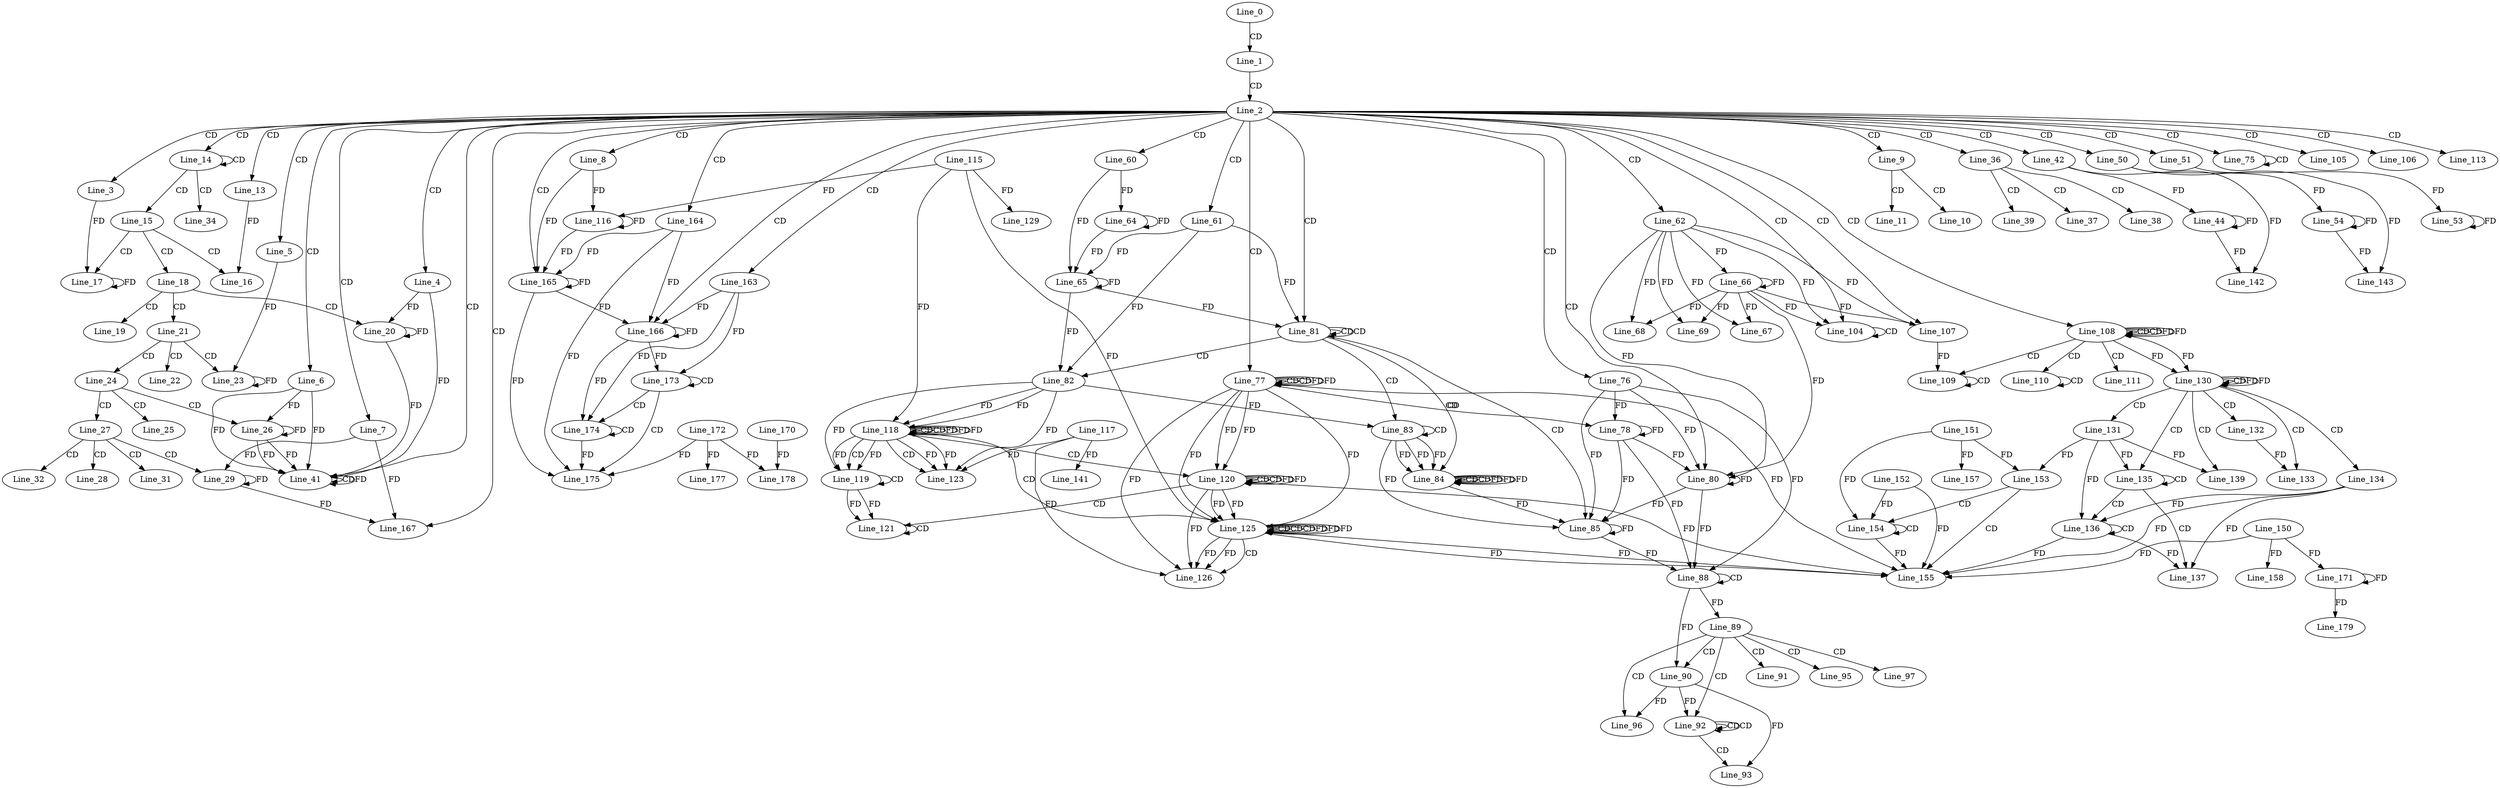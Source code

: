 digraph G {
  Line_0;
  Line_1;
  Line_2;
  Line_3;
  Line_4;
  Line_5;
  Line_6;
  Line_7;
  Line_8;
  Line_9;
  Line_10;
  Line_11;
  Line_13;
  Line_14;
  Line_15;
  Line_16;
  Line_17;
  Line_18;
  Line_19;
  Line_20;
  Line_21;
  Line_22;
  Line_23;
  Line_24;
  Line_25;
  Line_26;
  Line_27;
  Line_28;
  Line_29;
  Line_31;
  Line_32;
  Line_34;
  Line_36;
  Line_37;
  Line_38;
  Line_39;
  Line_41;
  Line_41;
  Line_42;
  Line_44;
  Line_50;
  Line_51;
  Line_53;
  Line_53;
  Line_54;
  Line_60;
  Line_61;
  Line_62;
  Line_64;
  Line_65;
  Line_65;
  Line_66;
  Line_66;
  Line_67;
  Line_68;
  Line_69;
  Line_75;
  Line_75;
  Line_76;
  Line_77;
  Line_77;
  Line_77;
  Line_78;
  Line_80;
  Line_80;
  Line_81;
  Line_81;
  Line_82;
  Line_82;
  Line_83;
  Line_83;
  Line_84;
  Line_84;
  Line_84;
  Line_84;
  Line_84;
  Line_85;
  Line_88;
  Line_88;
  Line_89;
  Line_89;
  Line_90;
  Line_90;
  Line_91;
  Line_92;
  Line_92;
  Line_93;
  Line_93;
  Line_95;
  Line_96;
  Line_97;
  Line_104;
  Line_104;
  Line_105;
  Line_106;
  Line_107;
  Line_107;
  Line_108;
  Line_108;
  Line_108;
  Line_109;
  Line_109;
  Line_110;
  Line_110;
  Line_111;
  Line_113;
  Line_116;
  Line_116;
  Line_115;
  Line_118;
  Line_118;
  Line_118;
  Line_118;
  Line_118;
  Line_119;
  Line_119;
  Line_120;
  Line_120;
  Line_120;
  Line_121;
  Line_121;
  Line_123;
  Line_117;
  Line_125;
  Line_125;
  Line_125;
  Line_125;
  Line_125;
  Line_126;
  Line_129;
  Line_130;
  Line_130;
  Line_130;
  Line_131;
  Line_132;
  Line_133;
  Line_134;
  Line_135;
  Line_135;
  Line_136;
  Line_136;
  Line_137;
  Line_139;
  Line_141;
  Line_142;
  Line_143;
  Line_153;
  Line_151;
  Line_153;
  Line_154;
  Line_154;
  Line_152;
  Line_155;
  Line_150;
  Line_157;
  Line_158;
  Line_163;
  Line_164;
  Line_165;
  Line_165;
  Line_166;
  Line_166;
  Line_166;
  Line_167;
  Line_171;
  Line_173;
  Line_173;
  Line_174;
  Line_174;
  Line_175;
  Line_172;
  Line_175;
  Line_177;
  Line_178;
  Line_170;
  Line_178;
  Line_179;
  Line_0 -> Line_1 [ label="CD" ];
  Line_1 -> Line_2 [ label="CD" ];
  Line_2 -> Line_3 [ label="CD" ];
  Line_2 -> Line_4 [ label="CD" ];
  Line_2 -> Line_5 [ label="CD" ];
  Line_2 -> Line_6 [ label="CD" ];
  Line_2 -> Line_7 [ label="CD" ];
  Line_2 -> Line_8 [ label="CD" ];
  Line_2 -> Line_9 [ label="CD" ];
  Line_9 -> Line_10 [ label="CD" ];
  Line_9 -> Line_11 [ label="CD" ];
  Line_2 -> Line_13 [ label="CD" ];
  Line_2 -> Line_14 [ label="CD" ];
  Line_14 -> Line_14 [ label="CD" ];
  Line_14 -> Line_15 [ label="CD" ];
  Line_15 -> Line_16 [ label="CD" ];
  Line_13 -> Line_16 [ label="FD" ];
  Line_15 -> Line_17 [ label="CD" ];
  Line_17 -> Line_17 [ label="FD" ];
  Line_3 -> Line_17 [ label="FD" ];
  Line_15 -> Line_18 [ label="CD" ];
  Line_18 -> Line_19 [ label="CD" ];
  Line_18 -> Line_20 [ label="CD" ];
  Line_20 -> Line_20 [ label="FD" ];
  Line_4 -> Line_20 [ label="FD" ];
  Line_18 -> Line_21 [ label="CD" ];
  Line_21 -> Line_22 [ label="CD" ];
  Line_21 -> Line_23 [ label="CD" ];
  Line_23 -> Line_23 [ label="FD" ];
  Line_5 -> Line_23 [ label="FD" ];
  Line_21 -> Line_24 [ label="CD" ];
  Line_24 -> Line_25 [ label="CD" ];
  Line_24 -> Line_26 [ label="CD" ];
  Line_26 -> Line_26 [ label="FD" ];
  Line_6 -> Line_26 [ label="FD" ];
  Line_24 -> Line_27 [ label="CD" ];
  Line_27 -> Line_28 [ label="CD" ];
  Line_27 -> Line_29 [ label="CD" ];
  Line_29 -> Line_29 [ label="FD" ];
  Line_7 -> Line_29 [ label="FD" ];
  Line_27 -> Line_31 [ label="CD" ];
  Line_27 -> Line_32 [ label="CD" ];
  Line_14 -> Line_34 [ label="CD" ];
  Line_2 -> Line_36 [ label="CD" ];
  Line_36 -> Line_37 [ label="CD" ];
  Line_36 -> Line_38 [ label="CD" ];
  Line_36 -> Line_39 [ label="CD" ];
  Line_2 -> Line_41 [ label="CD" ];
  Line_26 -> Line_41 [ label="FD" ];
  Line_6 -> Line_41 [ label="FD" ];
  Line_41 -> Line_41 [ label="CD" ];
  Line_26 -> Line_41 [ label="FD" ];
  Line_6 -> Line_41 [ label="FD" ];
  Line_41 -> Line_41 [ label="FD" ];
  Line_20 -> Line_41 [ label="FD" ];
  Line_4 -> Line_41 [ label="FD" ];
  Line_2 -> Line_42 [ label="CD" ];
  Line_42 -> Line_44 [ label="FD" ];
  Line_44 -> Line_44 [ label="FD" ];
  Line_2 -> Line_50 [ label="CD" ];
  Line_2 -> Line_51 [ label="CD" ];
  Line_51 -> Line_53 [ label="FD" ];
  Line_53 -> Line_53 [ label="FD" ];
  Line_50 -> Line_54 [ label="FD" ];
  Line_54 -> Line_54 [ label="FD" ];
  Line_2 -> Line_60 [ label="CD" ];
  Line_2 -> Line_61 [ label="CD" ];
  Line_2 -> Line_62 [ label="CD" ];
  Line_60 -> Line_64 [ label="FD" ];
  Line_64 -> Line_64 [ label="FD" ];
  Line_61 -> Line_65 [ label="FD" ];
  Line_65 -> Line_65 [ label="FD" ];
  Line_60 -> Line_65 [ label="FD" ];
  Line_64 -> Line_65 [ label="FD" ];
  Line_62 -> Line_66 [ label="FD" ];
  Line_66 -> Line_66 [ label="FD" ];
  Line_62 -> Line_67 [ label="FD" ];
  Line_66 -> Line_67 [ label="FD" ];
  Line_62 -> Line_68 [ label="FD" ];
  Line_66 -> Line_68 [ label="FD" ];
  Line_62 -> Line_69 [ label="FD" ];
  Line_66 -> Line_69 [ label="FD" ];
  Line_2 -> Line_75 [ label="CD" ];
  Line_75 -> Line_75 [ label="CD" ];
  Line_2 -> Line_76 [ label="CD" ];
  Line_2 -> Line_77 [ label="CD" ];
  Line_77 -> Line_77 [ label="CD" ];
  Line_77 -> Line_77 [ label="CD" ];
  Line_77 -> Line_77 [ label="FD" ];
  Line_77 -> Line_78 [ label="CD" ];
  Line_78 -> Line_78 [ label="FD" ];
  Line_76 -> Line_78 [ label="FD" ];
  Line_2 -> Line_80 [ label="CD" ];
  Line_78 -> Line_80 [ label="FD" ];
  Line_76 -> Line_80 [ label="FD" ];
  Line_80 -> Line_80 [ label="FD" ];
  Line_62 -> Line_80 [ label="FD" ];
  Line_66 -> Line_80 [ label="FD" ];
  Line_2 -> Line_81 [ label="CD" ];
  Line_81 -> Line_81 [ label="CD" ];
  Line_81 -> Line_81 [ label="CD" ];
  Line_61 -> Line_81 [ label="FD" ];
  Line_65 -> Line_81 [ label="FD" ];
  Line_81 -> Line_82 [ label="CD" ];
  Line_61 -> Line_82 [ label="FD" ];
  Line_65 -> Line_82 [ label="FD" ];
  Line_81 -> Line_83 [ label="CD" ];
  Line_83 -> Line_83 [ label="CD" ];
  Line_82 -> Line_83 [ label="FD" ];
  Line_81 -> Line_84 [ label="CD" ];
  Line_83 -> Line_84 [ label="FD" ];
  Line_84 -> Line_84 [ label="CD" ];
  Line_83 -> Line_84 [ label="FD" ];
  Line_84 -> Line_84 [ label="CD" ];
  Line_83 -> Line_84 [ label="FD" ];
  Line_84 -> Line_84 [ label="FD" ];
  Line_81 -> Line_85 [ label="CD" ];
  Line_85 -> Line_85 [ label="FD" ];
  Line_78 -> Line_85 [ label="FD" ];
  Line_76 -> Line_85 [ label="FD" ];
  Line_80 -> Line_85 [ label="FD" ];
  Line_83 -> Line_85 [ label="FD" ];
  Line_84 -> Line_85 [ label="FD" ];
  Line_88 -> Line_88 [ label="CD" ];
  Line_85 -> Line_88 [ label="FD" ];
  Line_78 -> Line_88 [ label="FD" ];
  Line_76 -> Line_88 [ label="FD" ];
  Line_80 -> Line_88 [ label="FD" ];
  Line_88 -> Line_89 [ label="FD" ];
  Line_89 -> Line_90 [ label="CD" ];
  Line_88 -> Line_90 [ label="FD" ];
  Line_89 -> Line_91 [ label="CD" ];
  Line_89 -> Line_92 [ label="CD" ];
  Line_92 -> Line_92 [ label="CD" ];
  Line_92 -> Line_92 [ label="CD" ];
  Line_90 -> Line_92 [ label="FD" ];
  Line_92 -> Line_93 [ label="CD" ];
  Line_90 -> Line_93 [ label="FD" ];
  Line_89 -> Line_95 [ label="CD" ];
  Line_89 -> Line_96 [ label="CD" ];
  Line_90 -> Line_96 [ label="FD" ];
  Line_89 -> Line_97 [ label="CD" ];
  Line_2 -> Line_104 [ label="CD" ];
  Line_104 -> Line_104 [ label="CD" ];
  Line_62 -> Line_104 [ label="FD" ];
  Line_66 -> Line_104 [ label="FD" ];
  Line_2 -> Line_105 [ label="CD" ];
  Line_2 -> Line_106 [ label="CD" ];
  Line_2 -> Line_107 [ label="CD" ];
  Line_62 -> Line_107 [ label="FD" ];
  Line_66 -> Line_107 [ label="FD" ];
  Line_2 -> Line_108 [ label="CD" ];
  Line_108 -> Line_108 [ label="CD" ];
  Line_108 -> Line_108 [ label="CD" ];
  Line_108 -> Line_108 [ label="FD" ];
  Line_108 -> Line_109 [ label="CD" ];
  Line_109 -> Line_109 [ label="CD" ];
  Line_107 -> Line_109 [ label="FD" ];
  Line_108 -> Line_110 [ label="CD" ];
  Line_110 -> Line_110 [ label="CD" ];
  Line_108 -> Line_111 [ label="CD" ];
  Line_2 -> Line_113 [ label="CD" ];
  Line_8 -> Line_116 [ label="FD" ];
  Line_116 -> Line_116 [ label="FD" ];
  Line_115 -> Line_116 [ label="FD" ];
  Line_82 -> Line_118 [ label="FD" ];
  Line_118 -> Line_118 [ label="CD" ];
  Line_118 -> Line_118 [ label="CD" ];
  Line_115 -> Line_118 [ label="FD" ];
  Line_118 -> Line_118 [ label="FD" ];
  Line_82 -> Line_118 [ label="FD" ];
  Line_118 -> Line_119 [ label="CD" ];
  Line_119 -> Line_119 [ label="CD" ];
  Line_118 -> Line_119 [ label="FD" ];
  Line_118 -> Line_119 [ label="FD" ];
  Line_82 -> Line_119 [ label="FD" ];
  Line_118 -> Line_120 [ label="CD" ];
  Line_120 -> Line_120 [ label="CD" ];
  Line_77 -> Line_120 [ label="FD" ];
  Line_120 -> Line_120 [ label="CD" ];
  Line_120 -> Line_120 [ label="FD" ];
  Line_77 -> Line_120 [ label="FD" ];
  Line_120 -> Line_121 [ label="CD" ];
  Line_119 -> Line_121 [ label="FD" ];
  Line_121 -> Line_121 [ label="CD" ];
  Line_119 -> Line_121 [ label="FD" ];
  Line_118 -> Line_123 [ label="CD" ];
  Line_117 -> Line_123 [ label="FD" ];
  Line_118 -> Line_123 [ label="FD" ];
  Line_118 -> Line_123 [ label="FD" ];
  Line_82 -> Line_123 [ label="FD" ];
  Line_118 -> Line_125 [ label="CD" ];
  Line_125 -> Line_125 [ label="CD" ];
  Line_120 -> Line_125 [ label="FD" ];
  Line_77 -> Line_125 [ label="FD" ];
  Line_125 -> Line_125 [ label="CD" ];
  Line_125 -> Line_125 [ label="CD" ];
  Line_115 -> Line_125 [ label="FD" ];
  Line_125 -> Line_125 [ label="FD" ];
  Line_120 -> Line_125 [ label="FD" ];
  Line_77 -> Line_125 [ label="FD" ];
  Line_125 -> Line_126 [ label="CD" ];
  Line_117 -> Line_126 [ label="FD" ];
  Line_125 -> Line_126 [ label="FD" ];
  Line_125 -> Line_126 [ label="FD" ];
  Line_120 -> Line_126 [ label="FD" ];
  Line_77 -> Line_126 [ label="FD" ];
  Line_115 -> Line_129 [ label="FD" ];
  Line_108 -> Line_130 [ label="FD" ];
  Line_130 -> Line_130 [ label="CD" ];
  Line_130 -> Line_130 [ label="FD" ];
  Line_108 -> Line_130 [ label="FD" ];
  Line_130 -> Line_131 [ label="CD" ];
  Line_130 -> Line_132 [ label="CD" ];
  Line_130 -> Line_133 [ label="CD" ];
  Line_132 -> Line_133 [ label="FD" ];
  Line_130 -> Line_134 [ label="CD" ];
  Line_130 -> Line_135 [ label="CD" ];
  Line_135 -> Line_135 [ label="CD" ];
  Line_131 -> Line_135 [ label="FD" ];
  Line_135 -> Line_136 [ label="CD" ];
  Line_136 -> Line_136 [ label="CD" ];
  Line_131 -> Line_136 [ label="FD" ];
  Line_134 -> Line_136 [ label="FD" ];
  Line_135 -> Line_137 [ label="CD" ];
  Line_134 -> Line_137 [ label="FD" ];
  Line_136 -> Line_137 [ label="FD" ];
  Line_130 -> Line_139 [ label="CD" ];
  Line_131 -> Line_139 [ label="FD" ];
  Line_117 -> Line_141 [ label="FD" ];
  Line_42 -> Line_142 [ label="FD" ];
  Line_44 -> Line_142 [ label="FD" ];
  Line_50 -> Line_143 [ label="FD" ];
  Line_54 -> Line_143 [ label="FD" ];
  Line_131 -> Line_153 [ label="FD" ];
  Line_151 -> Line_153 [ label="FD" ];
  Line_153 -> Line_154 [ label="CD" ];
  Line_154 -> Line_154 [ label="CD" ];
  Line_151 -> Line_154 [ label="FD" ];
  Line_152 -> Line_154 [ label="FD" ];
  Line_153 -> Line_155 [ label="CD" ];
  Line_150 -> Line_155 [ label="FD" ];
  Line_134 -> Line_155 [ label="FD" ];
  Line_152 -> Line_155 [ label="FD" ];
  Line_154 -> Line_155 [ label="FD" ];
  Line_136 -> Line_155 [ label="FD" ];
  Line_125 -> Line_155 [ label="FD" ];
  Line_125 -> Line_155 [ label="FD" ];
  Line_120 -> Line_155 [ label="FD" ];
  Line_77 -> Line_155 [ label="FD" ];
  Line_151 -> Line_157 [ label="FD" ];
  Line_150 -> Line_158 [ label="FD" ];
  Line_2 -> Line_163 [ label="CD" ];
  Line_2 -> Line_164 [ label="CD" ];
  Line_2 -> Line_165 [ label="CD" ];
  Line_164 -> Line_165 [ label="FD" ];
  Line_165 -> Line_165 [ label="FD" ];
  Line_8 -> Line_165 [ label="FD" ];
  Line_116 -> Line_165 [ label="FD" ];
  Line_2 -> Line_166 [ label="CD" ];
  Line_163 -> Line_166 [ label="FD" ];
  Line_166 -> Line_166 [ label="FD" ];
  Line_164 -> Line_166 [ label="FD" ];
  Line_165 -> Line_166 [ label="FD" ];
  Line_2 -> Line_167 [ label="CD" ];
  Line_29 -> Line_167 [ label="FD" ];
  Line_7 -> Line_167 [ label="FD" ];
  Line_150 -> Line_171 [ label="FD" ];
  Line_171 -> Line_171 [ label="FD" ];
  Line_173 -> Line_173 [ label="CD" ];
  Line_163 -> Line_173 [ label="FD" ];
  Line_166 -> Line_173 [ label="FD" ];
  Line_173 -> Line_174 [ label="CD" ];
  Line_174 -> Line_174 [ label="CD" ];
  Line_163 -> Line_174 [ label="FD" ];
  Line_166 -> Line_174 [ label="FD" ];
  Line_173 -> Line_175 [ label="CD" ];
  Line_172 -> Line_175 [ label="FD" ];
  Line_164 -> Line_175 [ label="FD" ];
  Line_165 -> Line_175 [ label="FD" ];
  Line_174 -> Line_175 [ label="FD" ];
  Line_172 -> Line_177 [ label="FD" ];
  Line_172 -> Line_178 [ label="FD" ];
  Line_170 -> Line_178 [ label="FD" ];
  Line_171 -> Line_179 [ label="FD" ];
  Line_77 -> Line_77 [ label="FD" ];
  Line_84 -> Line_84 [ label="FD" ];
  Line_84 -> Line_84 [ label="FD" ];
  Line_108 -> Line_108 [ label="FD" ];
  Line_118 -> Line_118 [ label="FD" ];
  Line_118 -> Line_118 [ label="FD" ];
  Line_120 -> Line_120 [ label="FD" ];
  Line_125 -> Line_125 [ label="FD" ];
  Line_125 -> Line_125 [ label="FD" ];
  Line_130 -> Line_130 [ label="FD" ];
}
